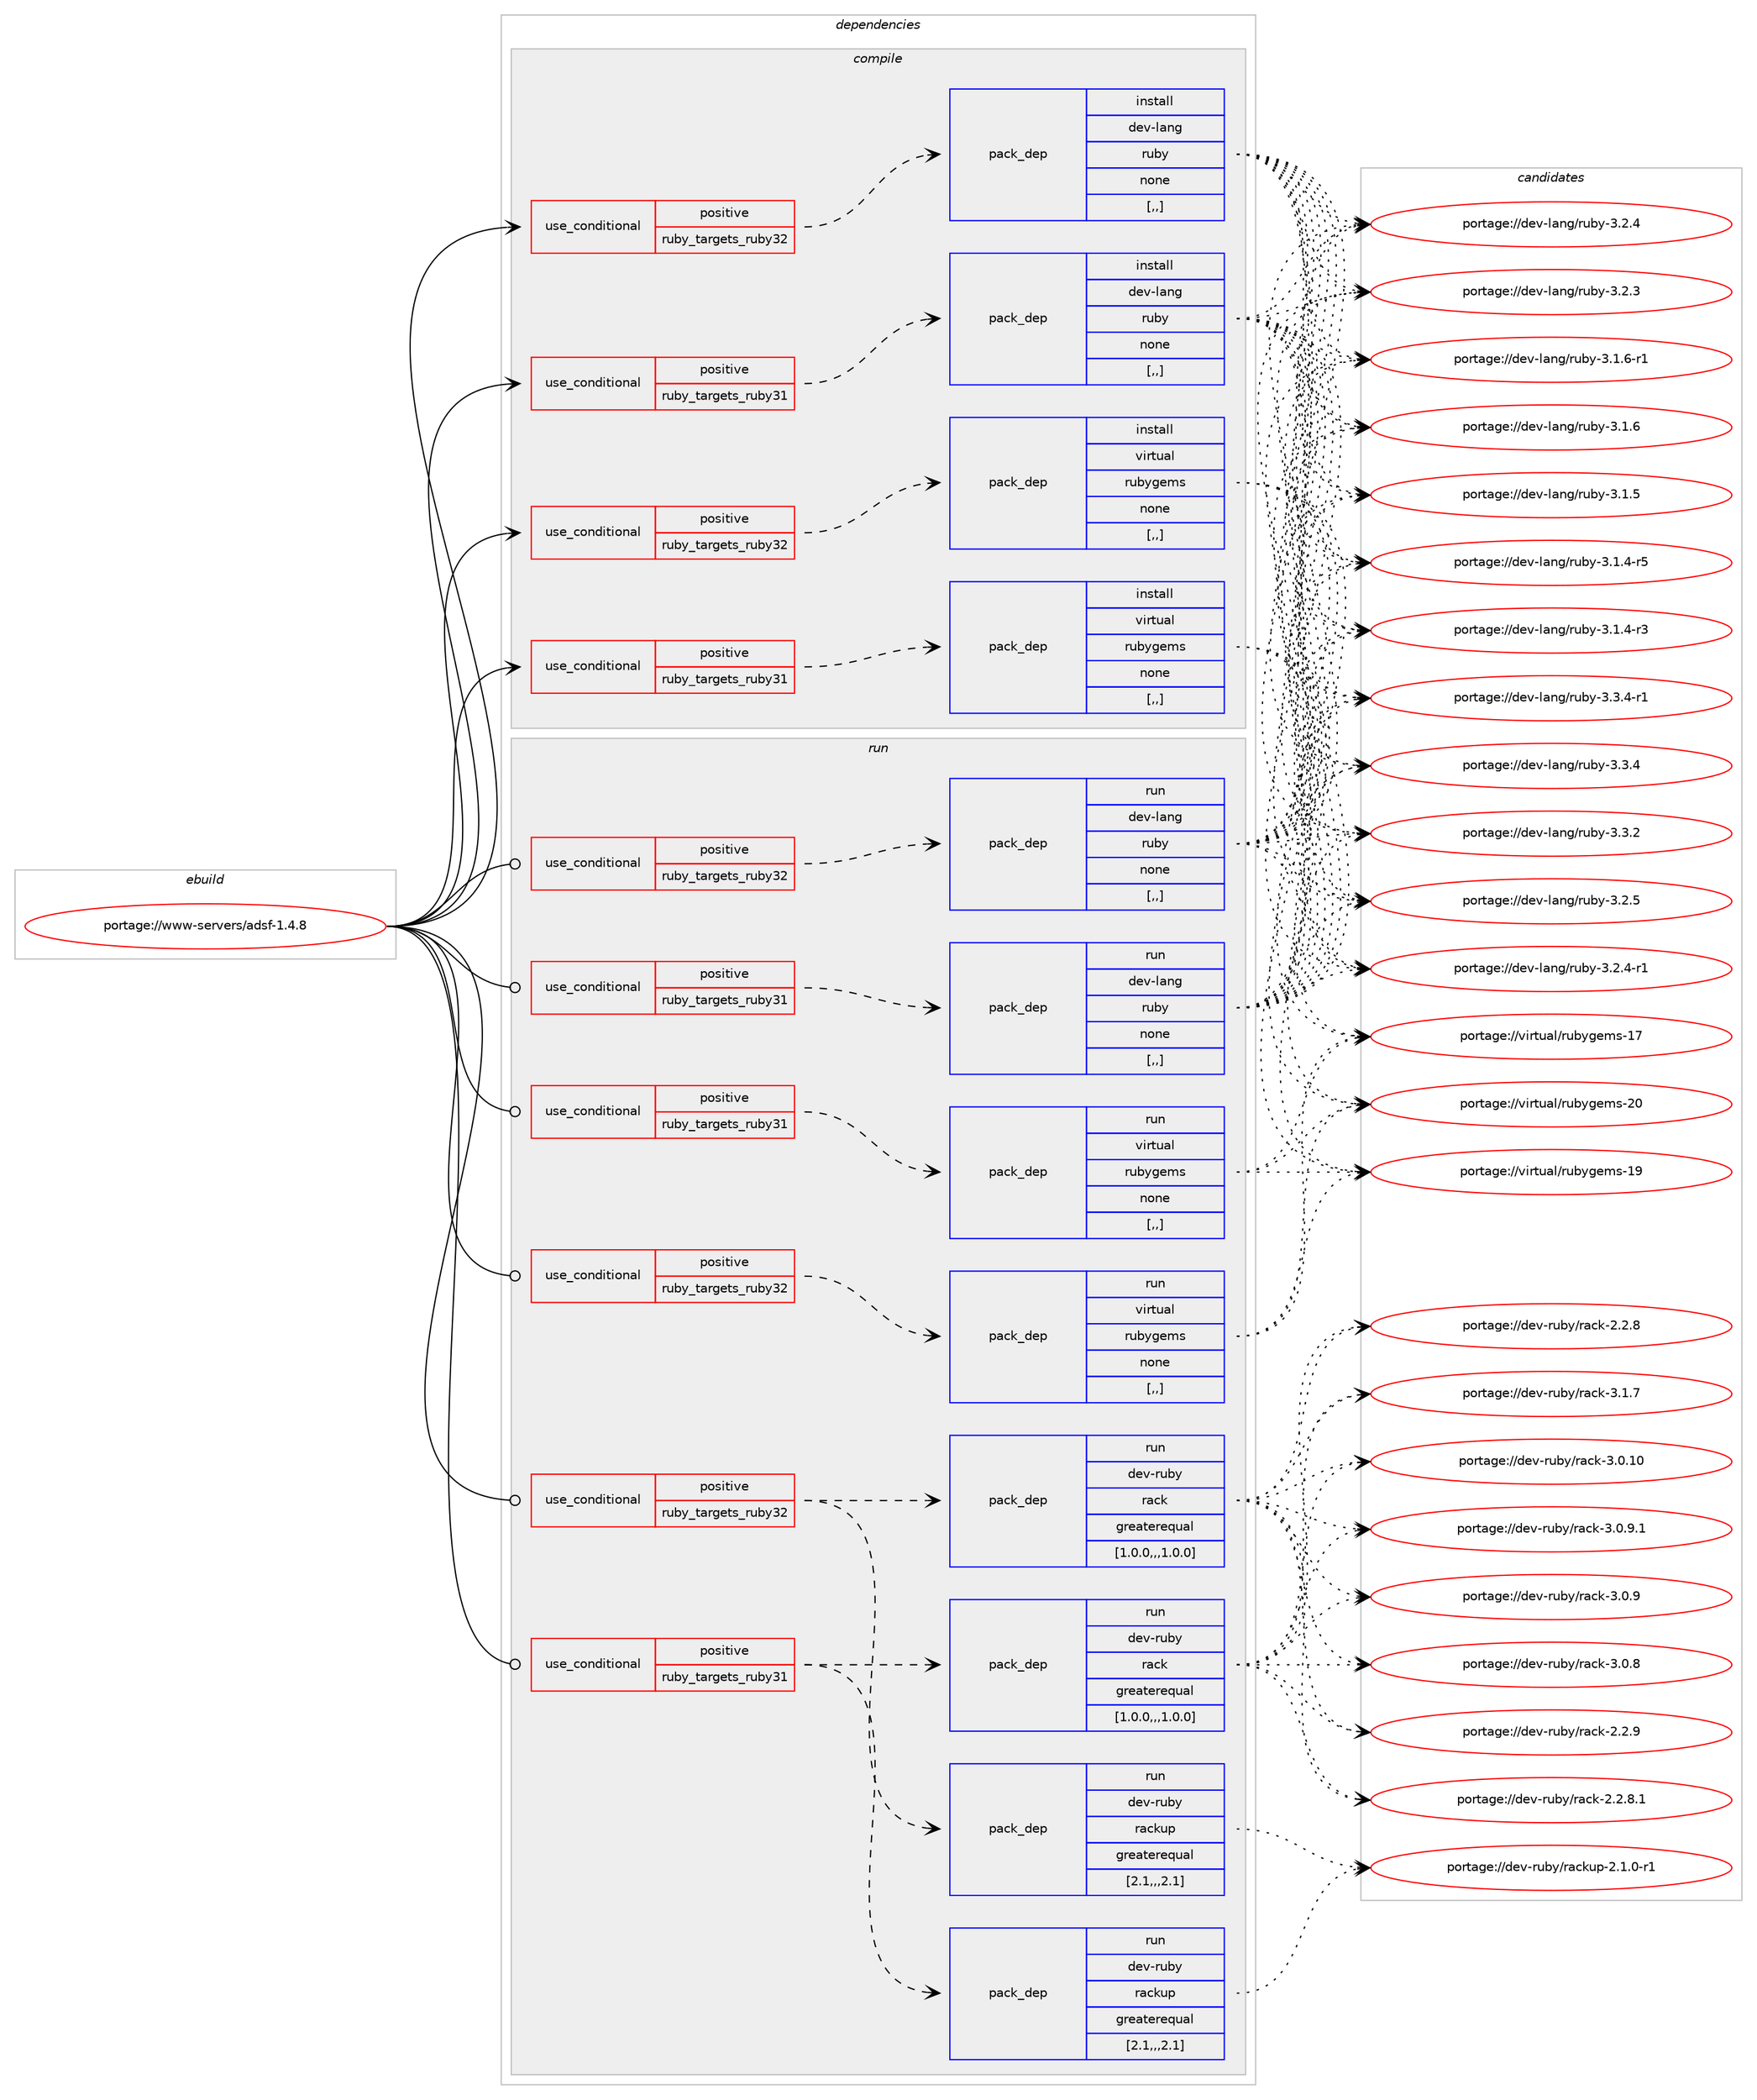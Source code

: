 digraph prolog {

# *************
# Graph options
# *************

newrank=true;
concentrate=true;
compound=true;
graph [rankdir=LR,fontname=Helvetica,fontsize=10,ranksep=1.5];#, ranksep=2.5, nodesep=0.2];
edge  [arrowhead=vee];
node  [fontname=Helvetica,fontsize=10];

# **********
# The ebuild
# **********

subgraph cluster_leftcol {
color=gray;
label=<<i>ebuild</i>>;
id [label="portage://www-servers/adsf-1.4.8", color=red, width=4, href="../www-servers/adsf-1.4.8.svg"];
}

# ****************
# The dependencies
# ****************

subgraph cluster_midcol {
color=gray;
label=<<i>dependencies</i>>;
subgraph cluster_compile {
fillcolor="#eeeeee";
style=filled;
label=<<i>compile</i>>;
subgraph cond120418 {
dependency452627 [label=<<TABLE BORDER="0" CELLBORDER="1" CELLSPACING="0" CELLPADDING="4"><TR><TD ROWSPAN="3" CELLPADDING="10">use_conditional</TD></TR><TR><TD>positive</TD></TR><TR><TD>ruby_targets_ruby31</TD></TR></TABLE>>, shape=none, color=red];
subgraph pack328843 {
dependency452628 [label=<<TABLE BORDER="0" CELLBORDER="1" CELLSPACING="0" CELLPADDING="4" WIDTH="220"><TR><TD ROWSPAN="6" CELLPADDING="30">pack_dep</TD></TR><TR><TD WIDTH="110">install</TD></TR><TR><TD>dev-lang</TD></TR><TR><TD>ruby</TD></TR><TR><TD>none</TD></TR><TR><TD>[,,]</TD></TR></TABLE>>, shape=none, color=blue];
}
dependency452627:e -> dependency452628:w [weight=20,style="dashed",arrowhead="vee"];
}
id:e -> dependency452627:w [weight=20,style="solid",arrowhead="vee"];
subgraph cond120419 {
dependency452629 [label=<<TABLE BORDER="0" CELLBORDER="1" CELLSPACING="0" CELLPADDING="4"><TR><TD ROWSPAN="3" CELLPADDING="10">use_conditional</TD></TR><TR><TD>positive</TD></TR><TR><TD>ruby_targets_ruby31</TD></TR></TABLE>>, shape=none, color=red];
subgraph pack328844 {
dependency452630 [label=<<TABLE BORDER="0" CELLBORDER="1" CELLSPACING="0" CELLPADDING="4" WIDTH="220"><TR><TD ROWSPAN="6" CELLPADDING="30">pack_dep</TD></TR><TR><TD WIDTH="110">install</TD></TR><TR><TD>virtual</TD></TR><TR><TD>rubygems</TD></TR><TR><TD>none</TD></TR><TR><TD>[,,]</TD></TR></TABLE>>, shape=none, color=blue];
}
dependency452629:e -> dependency452630:w [weight=20,style="dashed",arrowhead="vee"];
}
id:e -> dependency452629:w [weight=20,style="solid",arrowhead="vee"];
subgraph cond120420 {
dependency452631 [label=<<TABLE BORDER="0" CELLBORDER="1" CELLSPACING="0" CELLPADDING="4"><TR><TD ROWSPAN="3" CELLPADDING="10">use_conditional</TD></TR><TR><TD>positive</TD></TR><TR><TD>ruby_targets_ruby32</TD></TR></TABLE>>, shape=none, color=red];
subgraph pack328845 {
dependency452632 [label=<<TABLE BORDER="0" CELLBORDER="1" CELLSPACING="0" CELLPADDING="4" WIDTH="220"><TR><TD ROWSPAN="6" CELLPADDING="30">pack_dep</TD></TR><TR><TD WIDTH="110">install</TD></TR><TR><TD>dev-lang</TD></TR><TR><TD>ruby</TD></TR><TR><TD>none</TD></TR><TR><TD>[,,]</TD></TR></TABLE>>, shape=none, color=blue];
}
dependency452631:e -> dependency452632:w [weight=20,style="dashed",arrowhead="vee"];
}
id:e -> dependency452631:w [weight=20,style="solid",arrowhead="vee"];
subgraph cond120421 {
dependency452633 [label=<<TABLE BORDER="0" CELLBORDER="1" CELLSPACING="0" CELLPADDING="4"><TR><TD ROWSPAN="3" CELLPADDING="10">use_conditional</TD></TR><TR><TD>positive</TD></TR><TR><TD>ruby_targets_ruby32</TD></TR></TABLE>>, shape=none, color=red];
subgraph pack328846 {
dependency452634 [label=<<TABLE BORDER="0" CELLBORDER="1" CELLSPACING="0" CELLPADDING="4" WIDTH="220"><TR><TD ROWSPAN="6" CELLPADDING="30">pack_dep</TD></TR><TR><TD WIDTH="110">install</TD></TR><TR><TD>virtual</TD></TR><TR><TD>rubygems</TD></TR><TR><TD>none</TD></TR><TR><TD>[,,]</TD></TR></TABLE>>, shape=none, color=blue];
}
dependency452633:e -> dependency452634:w [weight=20,style="dashed",arrowhead="vee"];
}
id:e -> dependency452633:w [weight=20,style="solid",arrowhead="vee"];
}
subgraph cluster_compileandrun {
fillcolor="#eeeeee";
style=filled;
label=<<i>compile and run</i>>;
}
subgraph cluster_run {
fillcolor="#eeeeee";
style=filled;
label=<<i>run</i>>;
subgraph cond120422 {
dependency452635 [label=<<TABLE BORDER="0" CELLBORDER="1" CELLSPACING="0" CELLPADDING="4"><TR><TD ROWSPAN="3" CELLPADDING="10">use_conditional</TD></TR><TR><TD>positive</TD></TR><TR><TD>ruby_targets_ruby31</TD></TR></TABLE>>, shape=none, color=red];
subgraph pack328847 {
dependency452636 [label=<<TABLE BORDER="0" CELLBORDER="1" CELLSPACING="0" CELLPADDING="4" WIDTH="220"><TR><TD ROWSPAN="6" CELLPADDING="30">pack_dep</TD></TR><TR><TD WIDTH="110">run</TD></TR><TR><TD>dev-lang</TD></TR><TR><TD>ruby</TD></TR><TR><TD>none</TD></TR><TR><TD>[,,]</TD></TR></TABLE>>, shape=none, color=blue];
}
dependency452635:e -> dependency452636:w [weight=20,style="dashed",arrowhead="vee"];
}
id:e -> dependency452635:w [weight=20,style="solid",arrowhead="odot"];
subgraph cond120423 {
dependency452637 [label=<<TABLE BORDER="0" CELLBORDER="1" CELLSPACING="0" CELLPADDING="4"><TR><TD ROWSPAN="3" CELLPADDING="10">use_conditional</TD></TR><TR><TD>positive</TD></TR><TR><TD>ruby_targets_ruby31</TD></TR></TABLE>>, shape=none, color=red];
subgraph pack328848 {
dependency452638 [label=<<TABLE BORDER="0" CELLBORDER="1" CELLSPACING="0" CELLPADDING="4" WIDTH="220"><TR><TD ROWSPAN="6" CELLPADDING="30">pack_dep</TD></TR><TR><TD WIDTH="110">run</TD></TR><TR><TD>dev-ruby</TD></TR><TR><TD>rack</TD></TR><TR><TD>greaterequal</TD></TR><TR><TD>[1.0.0,,,1.0.0]</TD></TR></TABLE>>, shape=none, color=blue];
}
dependency452637:e -> dependency452638:w [weight=20,style="dashed",arrowhead="vee"];
subgraph pack328849 {
dependency452639 [label=<<TABLE BORDER="0" CELLBORDER="1" CELLSPACING="0" CELLPADDING="4" WIDTH="220"><TR><TD ROWSPAN="6" CELLPADDING="30">pack_dep</TD></TR><TR><TD WIDTH="110">run</TD></TR><TR><TD>dev-ruby</TD></TR><TR><TD>rackup</TD></TR><TR><TD>greaterequal</TD></TR><TR><TD>[2.1,,,2.1]</TD></TR></TABLE>>, shape=none, color=blue];
}
dependency452637:e -> dependency452639:w [weight=20,style="dashed",arrowhead="vee"];
}
id:e -> dependency452637:w [weight=20,style="solid",arrowhead="odot"];
subgraph cond120424 {
dependency452640 [label=<<TABLE BORDER="0" CELLBORDER="1" CELLSPACING="0" CELLPADDING="4"><TR><TD ROWSPAN="3" CELLPADDING="10">use_conditional</TD></TR><TR><TD>positive</TD></TR><TR><TD>ruby_targets_ruby31</TD></TR></TABLE>>, shape=none, color=red];
subgraph pack328850 {
dependency452641 [label=<<TABLE BORDER="0" CELLBORDER="1" CELLSPACING="0" CELLPADDING="4" WIDTH="220"><TR><TD ROWSPAN="6" CELLPADDING="30">pack_dep</TD></TR><TR><TD WIDTH="110">run</TD></TR><TR><TD>virtual</TD></TR><TR><TD>rubygems</TD></TR><TR><TD>none</TD></TR><TR><TD>[,,]</TD></TR></TABLE>>, shape=none, color=blue];
}
dependency452640:e -> dependency452641:w [weight=20,style="dashed",arrowhead="vee"];
}
id:e -> dependency452640:w [weight=20,style="solid",arrowhead="odot"];
subgraph cond120425 {
dependency452642 [label=<<TABLE BORDER="0" CELLBORDER="1" CELLSPACING="0" CELLPADDING="4"><TR><TD ROWSPAN="3" CELLPADDING="10">use_conditional</TD></TR><TR><TD>positive</TD></TR><TR><TD>ruby_targets_ruby32</TD></TR></TABLE>>, shape=none, color=red];
subgraph pack328851 {
dependency452643 [label=<<TABLE BORDER="0" CELLBORDER="1" CELLSPACING="0" CELLPADDING="4" WIDTH="220"><TR><TD ROWSPAN="6" CELLPADDING="30">pack_dep</TD></TR><TR><TD WIDTH="110">run</TD></TR><TR><TD>dev-lang</TD></TR><TR><TD>ruby</TD></TR><TR><TD>none</TD></TR><TR><TD>[,,]</TD></TR></TABLE>>, shape=none, color=blue];
}
dependency452642:e -> dependency452643:w [weight=20,style="dashed",arrowhead="vee"];
}
id:e -> dependency452642:w [weight=20,style="solid",arrowhead="odot"];
subgraph cond120426 {
dependency452644 [label=<<TABLE BORDER="0" CELLBORDER="1" CELLSPACING="0" CELLPADDING="4"><TR><TD ROWSPAN="3" CELLPADDING="10">use_conditional</TD></TR><TR><TD>positive</TD></TR><TR><TD>ruby_targets_ruby32</TD></TR></TABLE>>, shape=none, color=red];
subgraph pack328852 {
dependency452645 [label=<<TABLE BORDER="0" CELLBORDER="1" CELLSPACING="0" CELLPADDING="4" WIDTH="220"><TR><TD ROWSPAN="6" CELLPADDING="30">pack_dep</TD></TR><TR><TD WIDTH="110">run</TD></TR><TR><TD>dev-ruby</TD></TR><TR><TD>rack</TD></TR><TR><TD>greaterequal</TD></TR><TR><TD>[1.0.0,,,1.0.0]</TD></TR></TABLE>>, shape=none, color=blue];
}
dependency452644:e -> dependency452645:w [weight=20,style="dashed",arrowhead="vee"];
subgraph pack328853 {
dependency452646 [label=<<TABLE BORDER="0" CELLBORDER="1" CELLSPACING="0" CELLPADDING="4" WIDTH="220"><TR><TD ROWSPAN="6" CELLPADDING="30">pack_dep</TD></TR><TR><TD WIDTH="110">run</TD></TR><TR><TD>dev-ruby</TD></TR><TR><TD>rackup</TD></TR><TR><TD>greaterequal</TD></TR><TR><TD>[2.1,,,2.1]</TD></TR></TABLE>>, shape=none, color=blue];
}
dependency452644:e -> dependency452646:w [weight=20,style="dashed",arrowhead="vee"];
}
id:e -> dependency452644:w [weight=20,style="solid",arrowhead="odot"];
subgraph cond120427 {
dependency452647 [label=<<TABLE BORDER="0" CELLBORDER="1" CELLSPACING="0" CELLPADDING="4"><TR><TD ROWSPAN="3" CELLPADDING="10">use_conditional</TD></TR><TR><TD>positive</TD></TR><TR><TD>ruby_targets_ruby32</TD></TR></TABLE>>, shape=none, color=red];
subgraph pack328854 {
dependency452648 [label=<<TABLE BORDER="0" CELLBORDER="1" CELLSPACING="0" CELLPADDING="4" WIDTH="220"><TR><TD ROWSPAN="6" CELLPADDING="30">pack_dep</TD></TR><TR><TD WIDTH="110">run</TD></TR><TR><TD>virtual</TD></TR><TR><TD>rubygems</TD></TR><TR><TD>none</TD></TR><TR><TD>[,,]</TD></TR></TABLE>>, shape=none, color=blue];
}
dependency452647:e -> dependency452648:w [weight=20,style="dashed",arrowhead="vee"];
}
id:e -> dependency452647:w [weight=20,style="solid",arrowhead="odot"];
}
}

# **************
# The candidates
# **************

subgraph cluster_choices {
rank=same;
color=gray;
label=<<i>candidates</i>>;

subgraph choice328843 {
color=black;
nodesep=1;
choice100101118451089711010347114117981214551465146524511449 [label="portage://dev-lang/ruby-3.3.4-r1", color=red, width=4,href="../dev-lang/ruby-3.3.4-r1.svg"];
choice10010111845108971101034711411798121455146514652 [label="portage://dev-lang/ruby-3.3.4", color=red, width=4,href="../dev-lang/ruby-3.3.4.svg"];
choice10010111845108971101034711411798121455146514650 [label="portage://dev-lang/ruby-3.3.2", color=red, width=4,href="../dev-lang/ruby-3.3.2.svg"];
choice10010111845108971101034711411798121455146504653 [label="portage://dev-lang/ruby-3.2.5", color=red, width=4,href="../dev-lang/ruby-3.2.5.svg"];
choice100101118451089711010347114117981214551465046524511449 [label="portage://dev-lang/ruby-3.2.4-r1", color=red, width=4,href="../dev-lang/ruby-3.2.4-r1.svg"];
choice10010111845108971101034711411798121455146504652 [label="portage://dev-lang/ruby-3.2.4", color=red, width=4,href="../dev-lang/ruby-3.2.4.svg"];
choice10010111845108971101034711411798121455146504651 [label="portage://dev-lang/ruby-3.2.3", color=red, width=4,href="../dev-lang/ruby-3.2.3.svg"];
choice100101118451089711010347114117981214551464946544511449 [label="portage://dev-lang/ruby-3.1.6-r1", color=red, width=4,href="../dev-lang/ruby-3.1.6-r1.svg"];
choice10010111845108971101034711411798121455146494654 [label="portage://dev-lang/ruby-3.1.6", color=red, width=4,href="../dev-lang/ruby-3.1.6.svg"];
choice10010111845108971101034711411798121455146494653 [label="portage://dev-lang/ruby-3.1.5", color=red, width=4,href="../dev-lang/ruby-3.1.5.svg"];
choice100101118451089711010347114117981214551464946524511453 [label="portage://dev-lang/ruby-3.1.4-r5", color=red, width=4,href="../dev-lang/ruby-3.1.4-r5.svg"];
choice100101118451089711010347114117981214551464946524511451 [label="portage://dev-lang/ruby-3.1.4-r3", color=red, width=4,href="../dev-lang/ruby-3.1.4-r3.svg"];
dependency452628:e -> choice100101118451089711010347114117981214551465146524511449:w [style=dotted,weight="100"];
dependency452628:e -> choice10010111845108971101034711411798121455146514652:w [style=dotted,weight="100"];
dependency452628:e -> choice10010111845108971101034711411798121455146514650:w [style=dotted,weight="100"];
dependency452628:e -> choice10010111845108971101034711411798121455146504653:w [style=dotted,weight="100"];
dependency452628:e -> choice100101118451089711010347114117981214551465046524511449:w [style=dotted,weight="100"];
dependency452628:e -> choice10010111845108971101034711411798121455146504652:w [style=dotted,weight="100"];
dependency452628:e -> choice10010111845108971101034711411798121455146504651:w [style=dotted,weight="100"];
dependency452628:e -> choice100101118451089711010347114117981214551464946544511449:w [style=dotted,weight="100"];
dependency452628:e -> choice10010111845108971101034711411798121455146494654:w [style=dotted,weight="100"];
dependency452628:e -> choice10010111845108971101034711411798121455146494653:w [style=dotted,weight="100"];
dependency452628:e -> choice100101118451089711010347114117981214551464946524511453:w [style=dotted,weight="100"];
dependency452628:e -> choice100101118451089711010347114117981214551464946524511451:w [style=dotted,weight="100"];
}
subgraph choice328844 {
color=black;
nodesep=1;
choice118105114116117971084711411798121103101109115455048 [label="portage://virtual/rubygems-20", color=red, width=4,href="../virtual/rubygems-20.svg"];
choice118105114116117971084711411798121103101109115454957 [label="portage://virtual/rubygems-19", color=red, width=4,href="../virtual/rubygems-19.svg"];
choice118105114116117971084711411798121103101109115454955 [label="portage://virtual/rubygems-17", color=red, width=4,href="../virtual/rubygems-17.svg"];
dependency452630:e -> choice118105114116117971084711411798121103101109115455048:w [style=dotted,weight="100"];
dependency452630:e -> choice118105114116117971084711411798121103101109115454957:w [style=dotted,weight="100"];
dependency452630:e -> choice118105114116117971084711411798121103101109115454955:w [style=dotted,weight="100"];
}
subgraph choice328845 {
color=black;
nodesep=1;
choice100101118451089711010347114117981214551465146524511449 [label="portage://dev-lang/ruby-3.3.4-r1", color=red, width=4,href="../dev-lang/ruby-3.3.4-r1.svg"];
choice10010111845108971101034711411798121455146514652 [label="portage://dev-lang/ruby-3.3.4", color=red, width=4,href="../dev-lang/ruby-3.3.4.svg"];
choice10010111845108971101034711411798121455146514650 [label="portage://dev-lang/ruby-3.3.2", color=red, width=4,href="../dev-lang/ruby-3.3.2.svg"];
choice10010111845108971101034711411798121455146504653 [label="portage://dev-lang/ruby-3.2.5", color=red, width=4,href="../dev-lang/ruby-3.2.5.svg"];
choice100101118451089711010347114117981214551465046524511449 [label="portage://dev-lang/ruby-3.2.4-r1", color=red, width=4,href="../dev-lang/ruby-3.2.4-r1.svg"];
choice10010111845108971101034711411798121455146504652 [label="portage://dev-lang/ruby-3.2.4", color=red, width=4,href="../dev-lang/ruby-3.2.4.svg"];
choice10010111845108971101034711411798121455146504651 [label="portage://dev-lang/ruby-3.2.3", color=red, width=4,href="../dev-lang/ruby-3.2.3.svg"];
choice100101118451089711010347114117981214551464946544511449 [label="portage://dev-lang/ruby-3.1.6-r1", color=red, width=4,href="../dev-lang/ruby-3.1.6-r1.svg"];
choice10010111845108971101034711411798121455146494654 [label="portage://dev-lang/ruby-3.1.6", color=red, width=4,href="../dev-lang/ruby-3.1.6.svg"];
choice10010111845108971101034711411798121455146494653 [label="portage://dev-lang/ruby-3.1.5", color=red, width=4,href="../dev-lang/ruby-3.1.5.svg"];
choice100101118451089711010347114117981214551464946524511453 [label="portage://dev-lang/ruby-3.1.4-r5", color=red, width=4,href="../dev-lang/ruby-3.1.4-r5.svg"];
choice100101118451089711010347114117981214551464946524511451 [label="portage://dev-lang/ruby-3.1.4-r3", color=red, width=4,href="../dev-lang/ruby-3.1.4-r3.svg"];
dependency452632:e -> choice100101118451089711010347114117981214551465146524511449:w [style=dotted,weight="100"];
dependency452632:e -> choice10010111845108971101034711411798121455146514652:w [style=dotted,weight="100"];
dependency452632:e -> choice10010111845108971101034711411798121455146514650:w [style=dotted,weight="100"];
dependency452632:e -> choice10010111845108971101034711411798121455146504653:w [style=dotted,weight="100"];
dependency452632:e -> choice100101118451089711010347114117981214551465046524511449:w [style=dotted,weight="100"];
dependency452632:e -> choice10010111845108971101034711411798121455146504652:w [style=dotted,weight="100"];
dependency452632:e -> choice10010111845108971101034711411798121455146504651:w [style=dotted,weight="100"];
dependency452632:e -> choice100101118451089711010347114117981214551464946544511449:w [style=dotted,weight="100"];
dependency452632:e -> choice10010111845108971101034711411798121455146494654:w [style=dotted,weight="100"];
dependency452632:e -> choice10010111845108971101034711411798121455146494653:w [style=dotted,weight="100"];
dependency452632:e -> choice100101118451089711010347114117981214551464946524511453:w [style=dotted,weight="100"];
dependency452632:e -> choice100101118451089711010347114117981214551464946524511451:w [style=dotted,weight="100"];
}
subgraph choice328846 {
color=black;
nodesep=1;
choice118105114116117971084711411798121103101109115455048 [label="portage://virtual/rubygems-20", color=red, width=4,href="../virtual/rubygems-20.svg"];
choice118105114116117971084711411798121103101109115454957 [label="portage://virtual/rubygems-19", color=red, width=4,href="../virtual/rubygems-19.svg"];
choice118105114116117971084711411798121103101109115454955 [label="portage://virtual/rubygems-17", color=red, width=4,href="../virtual/rubygems-17.svg"];
dependency452634:e -> choice118105114116117971084711411798121103101109115455048:w [style=dotted,weight="100"];
dependency452634:e -> choice118105114116117971084711411798121103101109115454957:w [style=dotted,weight="100"];
dependency452634:e -> choice118105114116117971084711411798121103101109115454955:w [style=dotted,weight="100"];
}
subgraph choice328847 {
color=black;
nodesep=1;
choice100101118451089711010347114117981214551465146524511449 [label="portage://dev-lang/ruby-3.3.4-r1", color=red, width=4,href="../dev-lang/ruby-3.3.4-r1.svg"];
choice10010111845108971101034711411798121455146514652 [label="portage://dev-lang/ruby-3.3.4", color=red, width=4,href="../dev-lang/ruby-3.3.4.svg"];
choice10010111845108971101034711411798121455146514650 [label="portage://dev-lang/ruby-3.3.2", color=red, width=4,href="../dev-lang/ruby-3.3.2.svg"];
choice10010111845108971101034711411798121455146504653 [label="portage://dev-lang/ruby-3.2.5", color=red, width=4,href="../dev-lang/ruby-3.2.5.svg"];
choice100101118451089711010347114117981214551465046524511449 [label="portage://dev-lang/ruby-3.2.4-r1", color=red, width=4,href="../dev-lang/ruby-3.2.4-r1.svg"];
choice10010111845108971101034711411798121455146504652 [label="portage://dev-lang/ruby-3.2.4", color=red, width=4,href="../dev-lang/ruby-3.2.4.svg"];
choice10010111845108971101034711411798121455146504651 [label="portage://dev-lang/ruby-3.2.3", color=red, width=4,href="../dev-lang/ruby-3.2.3.svg"];
choice100101118451089711010347114117981214551464946544511449 [label="portage://dev-lang/ruby-3.1.6-r1", color=red, width=4,href="../dev-lang/ruby-3.1.6-r1.svg"];
choice10010111845108971101034711411798121455146494654 [label="portage://dev-lang/ruby-3.1.6", color=red, width=4,href="../dev-lang/ruby-3.1.6.svg"];
choice10010111845108971101034711411798121455146494653 [label="portage://dev-lang/ruby-3.1.5", color=red, width=4,href="../dev-lang/ruby-3.1.5.svg"];
choice100101118451089711010347114117981214551464946524511453 [label="portage://dev-lang/ruby-3.1.4-r5", color=red, width=4,href="../dev-lang/ruby-3.1.4-r5.svg"];
choice100101118451089711010347114117981214551464946524511451 [label="portage://dev-lang/ruby-3.1.4-r3", color=red, width=4,href="../dev-lang/ruby-3.1.4-r3.svg"];
dependency452636:e -> choice100101118451089711010347114117981214551465146524511449:w [style=dotted,weight="100"];
dependency452636:e -> choice10010111845108971101034711411798121455146514652:w [style=dotted,weight="100"];
dependency452636:e -> choice10010111845108971101034711411798121455146514650:w [style=dotted,weight="100"];
dependency452636:e -> choice10010111845108971101034711411798121455146504653:w [style=dotted,weight="100"];
dependency452636:e -> choice100101118451089711010347114117981214551465046524511449:w [style=dotted,weight="100"];
dependency452636:e -> choice10010111845108971101034711411798121455146504652:w [style=dotted,weight="100"];
dependency452636:e -> choice10010111845108971101034711411798121455146504651:w [style=dotted,weight="100"];
dependency452636:e -> choice100101118451089711010347114117981214551464946544511449:w [style=dotted,weight="100"];
dependency452636:e -> choice10010111845108971101034711411798121455146494654:w [style=dotted,weight="100"];
dependency452636:e -> choice10010111845108971101034711411798121455146494653:w [style=dotted,weight="100"];
dependency452636:e -> choice100101118451089711010347114117981214551464946524511453:w [style=dotted,weight="100"];
dependency452636:e -> choice100101118451089711010347114117981214551464946524511451:w [style=dotted,weight="100"];
}
subgraph choice328848 {
color=black;
nodesep=1;
choice1001011184511411798121471149799107455146494655 [label="portage://dev-ruby/rack-3.1.7", color=red, width=4,href="../dev-ruby/rack-3.1.7.svg"];
choice100101118451141179812147114979910745514648464948 [label="portage://dev-ruby/rack-3.0.10", color=red, width=4,href="../dev-ruby/rack-3.0.10.svg"];
choice10010111845114117981214711497991074551464846574649 [label="portage://dev-ruby/rack-3.0.9.1", color=red, width=4,href="../dev-ruby/rack-3.0.9.1.svg"];
choice1001011184511411798121471149799107455146484657 [label="portage://dev-ruby/rack-3.0.9", color=red, width=4,href="../dev-ruby/rack-3.0.9.svg"];
choice1001011184511411798121471149799107455146484656 [label="portage://dev-ruby/rack-3.0.8", color=red, width=4,href="../dev-ruby/rack-3.0.8.svg"];
choice1001011184511411798121471149799107455046504657 [label="portage://dev-ruby/rack-2.2.9", color=red, width=4,href="../dev-ruby/rack-2.2.9.svg"];
choice10010111845114117981214711497991074550465046564649 [label="portage://dev-ruby/rack-2.2.8.1", color=red, width=4,href="../dev-ruby/rack-2.2.8.1.svg"];
choice1001011184511411798121471149799107455046504656 [label="portage://dev-ruby/rack-2.2.8", color=red, width=4,href="../dev-ruby/rack-2.2.8.svg"];
dependency452638:e -> choice1001011184511411798121471149799107455146494655:w [style=dotted,weight="100"];
dependency452638:e -> choice100101118451141179812147114979910745514648464948:w [style=dotted,weight="100"];
dependency452638:e -> choice10010111845114117981214711497991074551464846574649:w [style=dotted,weight="100"];
dependency452638:e -> choice1001011184511411798121471149799107455146484657:w [style=dotted,weight="100"];
dependency452638:e -> choice1001011184511411798121471149799107455146484656:w [style=dotted,weight="100"];
dependency452638:e -> choice1001011184511411798121471149799107455046504657:w [style=dotted,weight="100"];
dependency452638:e -> choice10010111845114117981214711497991074550465046564649:w [style=dotted,weight="100"];
dependency452638:e -> choice1001011184511411798121471149799107455046504656:w [style=dotted,weight="100"];
}
subgraph choice328849 {
color=black;
nodesep=1;
choice10010111845114117981214711497991071171124550464946484511449 [label="portage://dev-ruby/rackup-2.1.0-r1", color=red, width=4,href="../dev-ruby/rackup-2.1.0-r1.svg"];
dependency452639:e -> choice10010111845114117981214711497991071171124550464946484511449:w [style=dotted,weight="100"];
}
subgraph choice328850 {
color=black;
nodesep=1;
choice118105114116117971084711411798121103101109115455048 [label="portage://virtual/rubygems-20", color=red, width=4,href="../virtual/rubygems-20.svg"];
choice118105114116117971084711411798121103101109115454957 [label="portage://virtual/rubygems-19", color=red, width=4,href="../virtual/rubygems-19.svg"];
choice118105114116117971084711411798121103101109115454955 [label="portage://virtual/rubygems-17", color=red, width=4,href="../virtual/rubygems-17.svg"];
dependency452641:e -> choice118105114116117971084711411798121103101109115455048:w [style=dotted,weight="100"];
dependency452641:e -> choice118105114116117971084711411798121103101109115454957:w [style=dotted,weight="100"];
dependency452641:e -> choice118105114116117971084711411798121103101109115454955:w [style=dotted,weight="100"];
}
subgraph choice328851 {
color=black;
nodesep=1;
choice100101118451089711010347114117981214551465146524511449 [label="portage://dev-lang/ruby-3.3.4-r1", color=red, width=4,href="../dev-lang/ruby-3.3.4-r1.svg"];
choice10010111845108971101034711411798121455146514652 [label="portage://dev-lang/ruby-3.3.4", color=red, width=4,href="../dev-lang/ruby-3.3.4.svg"];
choice10010111845108971101034711411798121455146514650 [label="portage://dev-lang/ruby-3.3.2", color=red, width=4,href="../dev-lang/ruby-3.3.2.svg"];
choice10010111845108971101034711411798121455146504653 [label="portage://dev-lang/ruby-3.2.5", color=red, width=4,href="../dev-lang/ruby-3.2.5.svg"];
choice100101118451089711010347114117981214551465046524511449 [label="portage://dev-lang/ruby-3.2.4-r1", color=red, width=4,href="../dev-lang/ruby-3.2.4-r1.svg"];
choice10010111845108971101034711411798121455146504652 [label="portage://dev-lang/ruby-3.2.4", color=red, width=4,href="../dev-lang/ruby-3.2.4.svg"];
choice10010111845108971101034711411798121455146504651 [label="portage://dev-lang/ruby-3.2.3", color=red, width=4,href="../dev-lang/ruby-3.2.3.svg"];
choice100101118451089711010347114117981214551464946544511449 [label="portage://dev-lang/ruby-3.1.6-r1", color=red, width=4,href="../dev-lang/ruby-3.1.6-r1.svg"];
choice10010111845108971101034711411798121455146494654 [label="portage://dev-lang/ruby-3.1.6", color=red, width=4,href="../dev-lang/ruby-3.1.6.svg"];
choice10010111845108971101034711411798121455146494653 [label="portage://dev-lang/ruby-3.1.5", color=red, width=4,href="../dev-lang/ruby-3.1.5.svg"];
choice100101118451089711010347114117981214551464946524511453 [label="portage://dev-lang/ruby-3.1.4-r5", color=red, width=4,href="../dev-lang/ruby-3.1.4-r5.svg"];
choice100101118451089711010347114117981214551464946524511451 [label="portage://dev-lang/ruby-3.1.4-r3", color=red, width=4,href="../dev-lang/ruby-3.1.4-r3.svg"];
dependency452643:e -> choice100101118451089711010347114117981214551465146524511449:w [style=dotted,weight="100"];
dependency452643:e -> choice10010111845108971101034711411798121455146514652:w [style=dotted,weight="100"];
dependency452643:e -> choice10010111845108971101034711411798121455146514650:w [style=dotted,weight="100"];
dependency452643:e -> choice10010111845108971101034711411798121455146504653:w [style=dotted,weight="100"];
dependency452643:e -> choice100101118451089711010347114117981214551465046524511449:w [style=dotted,weight="100"];
dependency452643:e -> choice10010111845108971101034711411798121455146504652:w [style=dotted,weight="100"];
dependency452643:e -> choice10010111845108971101034711411798121455146504651:w [style=dotted,weight="100"];
dependency452643:e -> choice100101118451089711010347114117981214551464946544511449:w [style=dotted,weight="100"];
dependency452643:e -> choice10010111845108971101034711411798121455146494654:w [style=dotted,weight="100"];
dependency452643:e -> choice10010111845108971101034711411798121455146494653:w [style=dotted,weight="100"];
dependency452643:e -> choice100101118451089711010347114117981214551464946524511453:w [style=dotted,weight="100"];
dependency452643:e -> choice100101118451089711010347114117981214551464946524511451:w [style=dotted,weight="100"];
}
subgraph choice328852 {
color=black;
nodesep=1;
choice1001011184511411798121471149799107455146494655 [label="portage://dev-ruby/rack-3.1.7", color=red, width=4,href="../dev-ruby/rack-3.1.7.svg"];
choice100101118451141179812147114979910745514648464948 [label="portage://dev-ruby/rack-3.0.10", color=red, width=4,href="../dev-ruby/rack-3.0.10.svg"];
choice10010111845114117981214711497991074551464846574649 [label="portage://dev-ruby/rack-3.0.9.1", color=red, width=4,href="../dev-ruby/rack-3.0.9.1.svg"];
choice1001011184511411798121471149799107455146484657 [label="portage://dev-ruby/rack-3.0.9", color=red, width=4,href="../dev-ruby/rack-3.0.9.svg"];
choice1001011184511411798121471149799107455146484656 [label="portage://dev-ruby/rack-3.0.8", color=red, width=4,href="../dev-ruby/rack-3.0.8.svg"];
choice1001011184511411798121471149799107455046504657 [label="portage://dev-ruby/rack-2.2.9", color=red, width=4,href="../dev-ruby/rack-2.2.9.svg"];
choice10010111845114117981214711497991074550465046564649 [label="portage://dev-ruby/rack-2.2.8.1", color=red, width=4,href="../dev-ruby/rack-2.2.8.1.svg"];
choice1001011184511411798121471149799107455046504656 [label="portage://dev-ruby/rack-2.2.8", color=red, width=4,href="../dev-ruby/rack-2.2.8.svg"];
dependency452645:e -> choice1001011184511411798121471149799107455146494655:w [style=dotted,weight="100"];
dependency452645:e -> choice100101118451141179812147114979910745514648464948:w [style=dotted,weight="100"];
dependency452645:e -> choice10010111845114117981214711497991074551464846574649:w [style=dotted,weight="100"];
dependency452645:e -> choice1001011184511411798121471149799107455146484657:w [style=dotted,weight="100"];
dependency452645:e -> choice1001011184511411798121471149799107455146484656:w [style=dotted,weight="100"];
dependency452645:e -> choice1001011184511411798121471149799107455046504657:w [style=dotted,weight="100"];
dependency452645:e -> choice10010111845114117981214711497991074550465046564649:w [style=dotted,weight="100"];
dependency452645:e -> choice1001011184511411798121471149799107455046504656:w [style=dotted,weight="100"];
}
subgraph choice328853 {
color=black;
nodesep=1;
choice10010111845114117981214711497991071171124550464946484511449 [label="portage://dev-ruby/rackup-2.1.0-r1", color=red, width=4,href="../dev-ruby/rackup-2.1.0-r1.svg"];
dependency452646:e -> choice10010111845114117981214711497991071171124550464946484511449:w [style=dotted,weight="100"];
}
subgraph choice328854 {
color=black;
nodesep=1;
choice118105114116117971084711411798121103101109115455048 [label="portage://virtual/rubygems-20", color=red, width=4,href="../virtual/rubygems-20.svg"];
choice118105114116117971084711411798121103101109115454957 [label="portage://virtual/rubygems-19", color=red, width=4,href="../virtual/rubygems-19.svg"];
choice118105114116117971084711411798121103101109115454955 [label="portage://virtual/rubygems-17", color=red, width=4,href="../virtual/rubygems-17.svg"];
dependency452648:e -> choice118105114116117971084711411798121103101109115455048:w [style=dotted,weight="100"];
dependency452648:e -> choice118105114116117971084711411798121103101109115454957:w [style=dotted,weight="100"];
dependency452648:e -> choice118105114116117971084711411798121103101109115454955:w [style=dotted,weight="100"];
}
}

}
